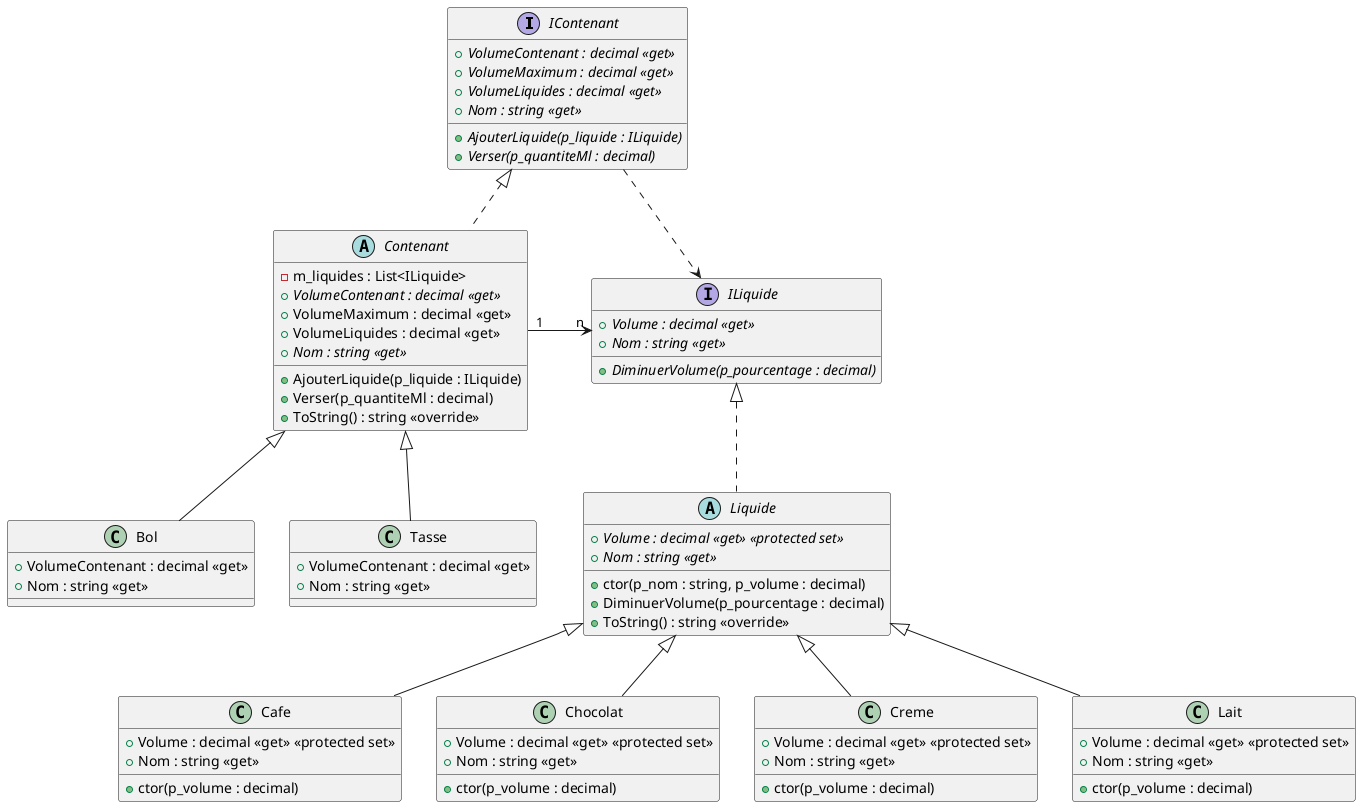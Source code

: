 @startuml Version2

interface IContenant
{
    + {abstract} VolumeContenant : decimal <<get>>
    + {abstract} VolumeMaximum : decimal <<get>>
    + {abstract} VolumeLiquides : decimal <<get>>
    + {abstract} Nom : string <<get>>
    + {abstract} AjouterLiquide(p_liquide : ILiquide)
    + {abstract} Verser(p_quantiteMl : decimal)
}

abstract class Contenant
{
    - m_liquides : List<ILiquide>
    + {abstract} VolumeContenant : decimal <<get>>
    + VolumeMaximum : decimal <<get>>
    + VolumeLiquides : decimal <<get>>
    + {abstract} Nom : string <<get>>
    + AjouterLiquide(p_liquide : ILiquide)
    + Verser(p_quantiteMl : decimal)
    + ToString() : string <<override>>
}

class Bol {
    + VolumeContenant : decimal <<get>>
    + Nom : string <<get>>
}

class Tasse {
    + VolumeContenant : decimal <<get>>
    + Nom : string <<get>>
}

IContenant <|.. Contenant

Contenant <|-- Bol

Contenant <|-- Tasse

interface ILiquide
{
    + {abstract} Volume : decimal <<get>>
    + {abstract} Nom : string <<get>>
    + {abstract} DiminuerVolume(p_pourcentage : decimal)
}

abstract class Liquide
{
    + {abstract} Volume : decimal <<get>> <<protected set>>
    + {abstract} Nom : string <<get>>
    + ctor(p_nom : string, p_volume : decimal)
    + DiminuerVolume(p_pourcentage : decimal)
    + ToString() : string <<override>>
}

ILiquide  <.left.   IContenant

Contenant "1" -right-> "n" ILiquide : \t

ILiquide <|.. Liquide

class Cafe {
    + Volume : decimal <<get>> <<protected set>>
    + Nom : string <<get>>
    + ctor(p_volume : decimal)
}

class Chocolat{
    + Volume : decimal <<get>> <<protected set>>
    + Nom : string <<get>>
    + ctor(p_volume : decimal)
}

class Creme {
    + Volume : decimal <<get>> <<protected set>>
    + Nom : string <<get>>
    + ctor(p_volume : decimal)
}

class Lait {
    + Volume : decimal <<get>> <<protected set>>
    + Nom : string <<get>>
    + ctor(p_volume : decimal)
}

Liquide <|-- Cafe
Liquide <|-- Chocolat
Liquide <|-- Creme
Liquide <|-- Lait

@enduml

